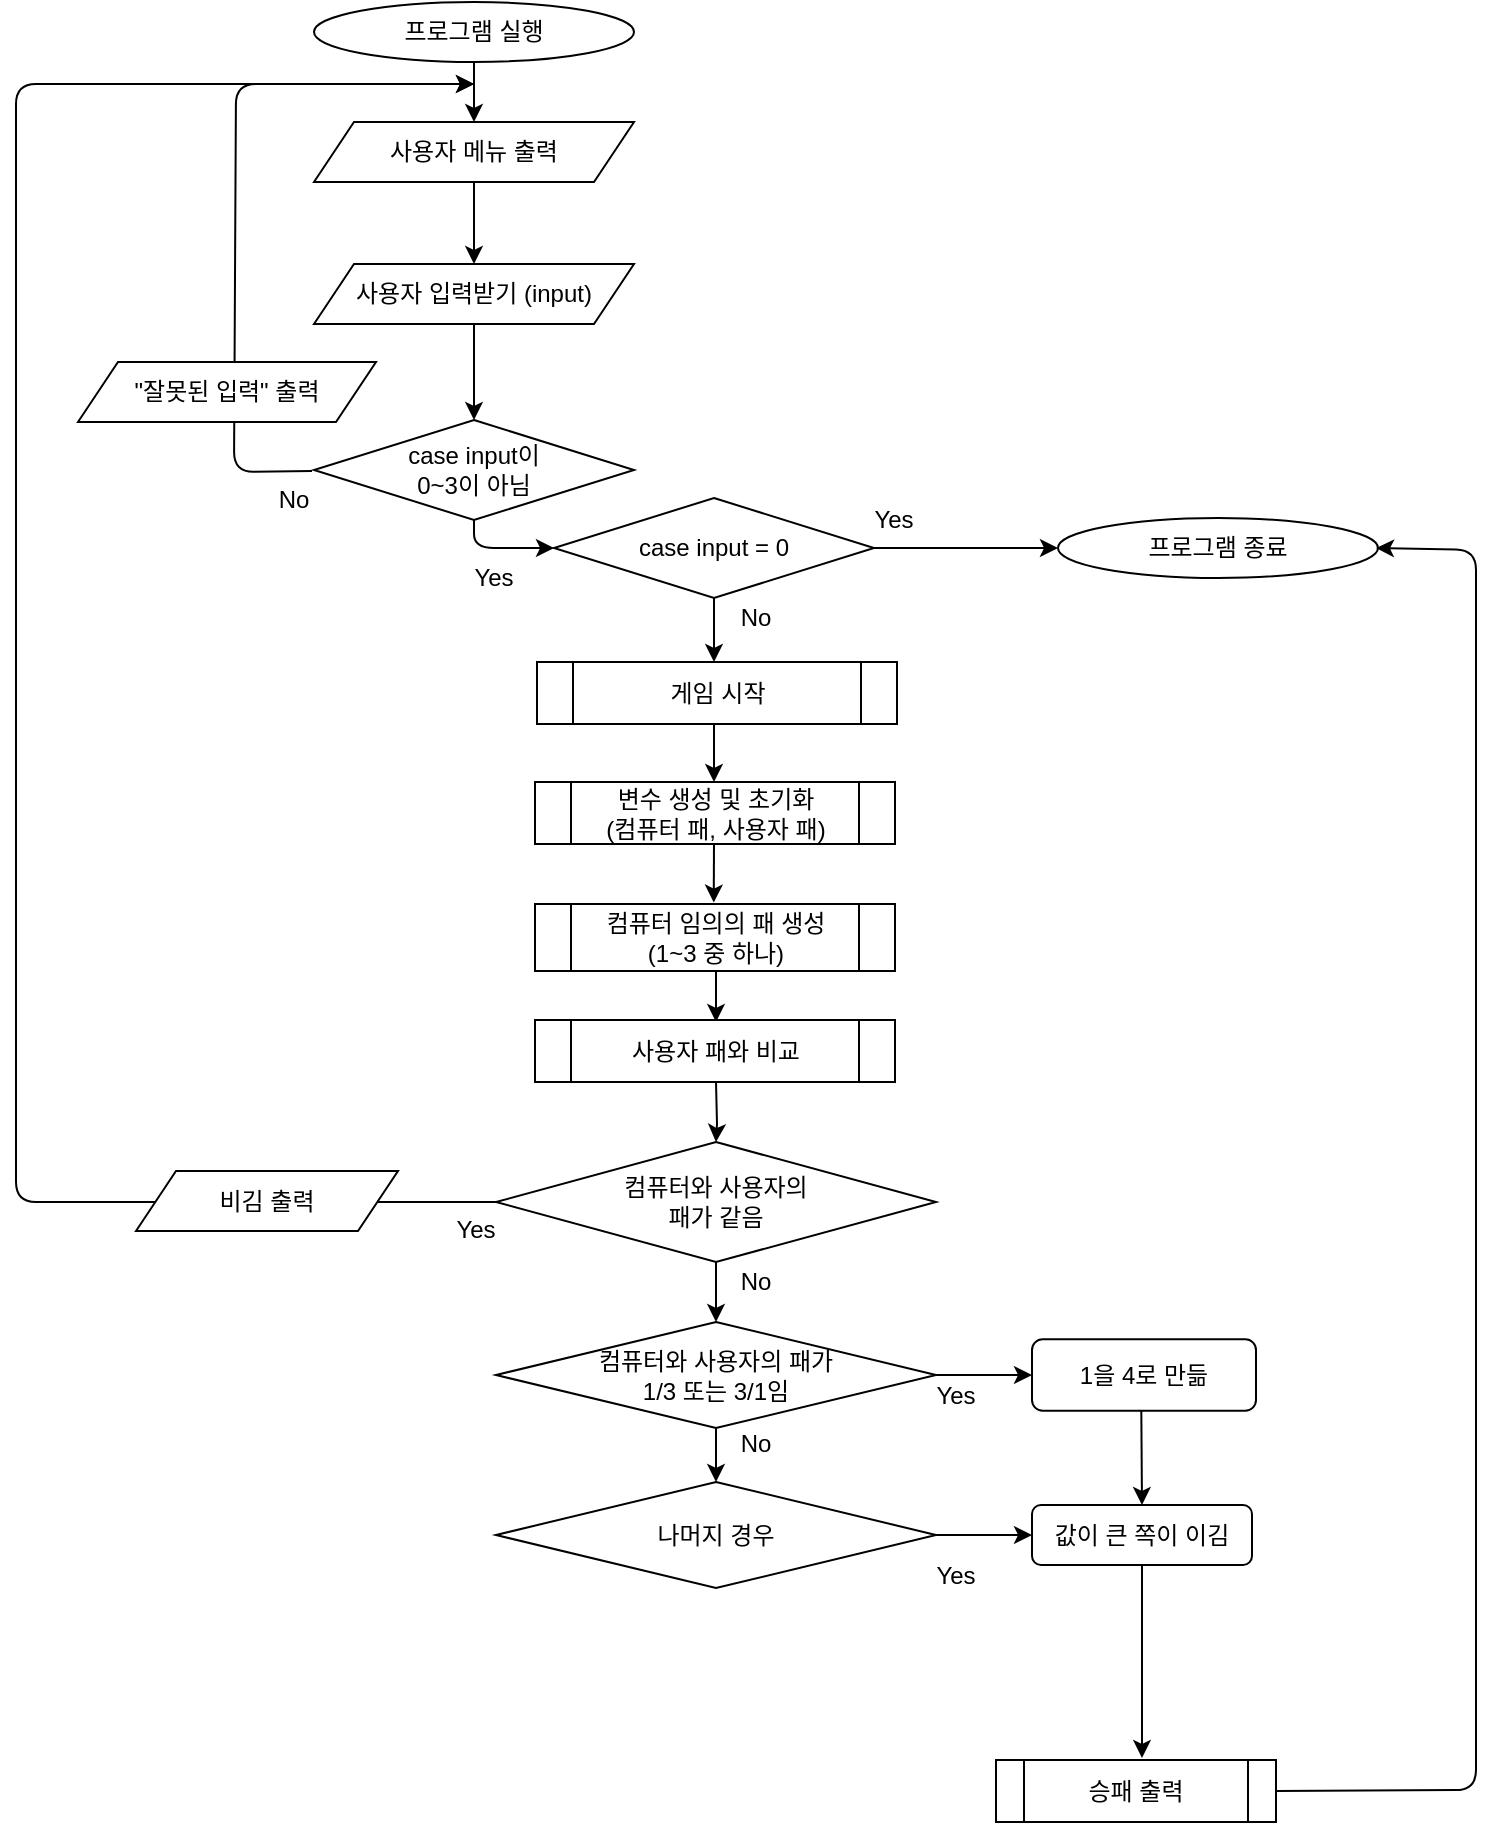 <mxfile version="15.4.2" type="github"><diagram id="C5RBs43oDa-KdzZeNtuy" name="Page-1"><mxGraphModel dx="1666" dy="769" grid="1" gridSize="10" guides="1" tooltips="1" connect="1" arrows="1" fold="1" page="1" pageScale="1" pageWidth="827" pageHeight="1169" math="0" shadow="0"><root><mxCell id="WIyWlLk6GJQsqaUBKTNV-0"/><mxCell id="WIyWlLk6GJQsqaUBKTNV-1" parent="WIyWlLk6GJQsqaUBKTNV-0"/><mxCell id="wrmkeq0CH1wcc1o3O_WX-75" value="" style="edgeStyle=orthogonalEdgeStyle;rounded=0;orthogonalLoop=1;jettySize=auto;html=1;" parent="WIyWlLk6GJQsqaUBKTNV-1" source="wrmkeq0CH1wcc1o3O_WX-0" target="wrmkeq0CH1wcc1o3O_WX-74" edge="1"><mxGeometry relative="1" as="geometry"/></mxCell><mxCell id="wrmkeq0CH1wcc1o3O_WX-0" value="프로그램 실행" style="ellipse;whiteSpace=wrap;html=1;" parent="WIyWlLk6GJQsqaUBKTNV-1" vertex="1"><mxGeometry x="189" y="39" width="160" height="30" as="geometry"/></mxCell><mxCell id="wrmkeq0CH1wcc1o3O_WX-3" value="&lt;font style=&quot;font-size: 12px&quot;&gt;case input이 &lt;br&gt;0~3이 아님&lt;br&gt;&lt;/font&gt;" style="rhombus;whiteSpace=wrap;html=1;" parent="WIyWlLk6GJQsqaUBKTNV-1" vertex="1"><mxGeometry x="189" y="248" width="160" height="50" as="geometry"/></mxCell><mxCell id="wrmkeq0CH1wcc1o3O_WX-5" value="" style="endArrow=classic;html=1;" parent="WIyWlLk6GJQsqaUBKTNV-1" edge="1"><mxGeometry width="50" height="50" relative="1" as="geometry"><mxPoint x="188" y="273.5" as="sourcePoint"/><mxPoint x="269" y="80" as="targetPoint"/><Array as="points"><mxPoint x="149" y="274"/><mxPoint x="150" y="80"/></Array></mxGeometry></mxCell><mxCell id="wrmkeq0CH1wcc1o3O_WX-12" value="" style="endArrow=classic;html=1;exitX=0.5;exitY=1;exitDx=0;exitDy=0;entryX=0;entryY=0.5;entryDx=0;entryDy=0;" parent="WIyWlLk6GJQsqaUBKTNV-1" source="wrmkeq0CH1wcc1o3O_WX-3" target="wrmkeq0CH1wcc1o3O_WX-44" edge="1"><mxGeometry width="50" height="50" relative="1" as="geometry"><mxPoint x="549" y="228" as="sourcePoint"/><mxPoint x="549" y="255" as="targetPoint"/><Array as="points"><mxPoint x="269" y="312"/></Array></mxGeometry></mxCell><mxCell id="wrmkeq0CH1wcc1o3O_WX-13" value="" style="endArrow=classic;html=1;exitX=0.5;exitY=1;exitDx=0;exitDy=0;entryX=0.5;entryY=0;entryDx=0;entryDy=0;" parent="WIyWlLk6GJQsqaUBKTNV-1" edge="1"><mxGeometry width="50" height="50" relative="1" as="geometry"><mxPoint x="389.0" y="336" as="sourcePoint"/><mxPoint x="389" y="369" as="targetPoint"/><Array as="points"/></mxGeometry></mxCell><mxCell id="wrmkeq0CH1wcc1o3O_WX-27" value="No" style="text;html=1;strokeColor=none;fillColor=none;align=center;verticalAlign=middle;whiteSpace=wrap;rounded=0;" parent="WIyWlLk6GJQsqaUBKTNV-1" vertex="1"><mxGeometry x="159" y="278" width="40" height="20" as="geometry"/></mxCell><mxCell id="wrmkeq0CH1wcc1o3O_WX-34" value="Yes" style="text;html=1;strokeColor=none;fillColor=none;align=center;verticalAlign=middle;whiteSpace=wrap;rounded=0;" parent="WIyWlLk6GJQsqaUBKTNV-1" vertex="1"><mxGeometry x="259" y="317" width="40" height="20" as="geometry"/></mxCell><mxCell id="wrmkeq0CH1wcc1o3O_WX-35" value="Yes" style="text;html=1;strokeColor=none;fillColor=none;align=center;verticalAlign=middle;whiteSpace=wrap;rounded=0;" parent="WIyWlLk6GJQsqaUBKTNV-1" vertex="1"><mxGeometry x="459" y="288" width="40" height="20" as="geometry"/></mxCell><mxCell id="wrmkeq0CH1wcc1o3O_WX-44" value="case input = 0" style="rhombus;whiteSpace=wrap;html=1;" parent="WIyWlLk6GJQsqaUBKTNV-1" vertex="1"><mxGeometry x="309" y="287" width="160" height="50" as="geometry"/></mxCell><mxCell id="wrmkeq0CH1wcc1o3O_WX-49" value="No" style="text;html=1;strokeColor=none;fillColor=none;align=center;verticalAlign=middle;whiteSpace=wrap;rounded=0;" parent="WIyWlLk6GJQsqaUBKTNV-1" vertex="1"><mxGeometry x="390" y="337" width="40" height="20" as="geometry"/></mxCell><mxCell id="wrmkeq0CH1wcc1o3O_WX-50" value="" style="endArrow=classic;html=1;exitX=1;exitY=0.5;exitDx=0;exitDy=0;entryX=0;entryY=0.5;entryDx=0;entryDy=0;" parent="WIyWlLk6GJQsqaUBKTNV-1" target="wrmkeq0CH1wcc1o3O_WX-53" edge="1"><mxGeometry width="50" height="50" relative="1" as="geometry"><mxPoint x="469" y="312" as="sourcePoint"/><mxPoint x="699" y="312" as="targetPoint"/><Array as="points"><mxPoint x="509" y="312"/></Array></mxGeometry></mxCell><mxCell id="wrmkeq0CH1wcc1o3O_WX-53" value="프로그램 종료" style="ellipse;whiteSpace=wrap;html=1;" parent="WIyWlLk6GJQsqaUBKTNV-1" vertex="1"><mxGeometry x="561" y="297" width="160" height="30" as="geometry"/></mxCell><mxCell id="9fOu5umkdslqVChfXTIq-0" value="" style="edgeStyle=orthogonalEdgeStyle;rounded=0;orthogonalLoop=1;jettySize=auto;html=1;" parent="WIyWlLk6GJQsqaUBKTNV-1" target="wrmkeq0CH1wcc1o3O_WX-96" edge="1"><mxGeometry relative="1" as="geometry"><mxPoint x="390" y="579" as="sourcePoint"/></mxGeometry></mxCell><mxCell id="wrmkeq0CH1wcc1o3O_WX-60" value="" style="endArrow=classic;html=1;exitX=0;exitY=0.5;exitDx=0;exitDy=0;" parent="WIyWlLk6GJQsqaUBKTNV-1" source="wrmkeq0CH1wcc1o3O_WX-96" edge="1"><mxGeometry width="50" height="50" relative="1" as="geometry"><mxPoint x="509" y="681" as="sourcePoint"/><mxPoint x="269" y="80" as="targetPoint"/><Array as="points"><mxPoint x="40" y="639"/><mxPoint x="40" y="388"/><mxPoint x="40" y="80"/><mxPoint x="180" y="80"/></Array></mxGeometry></mxCell><mxCell id="wrmkeq0CH1wcc1o3O_WX-63" value="Yes" style="text;html=1;strokeColor=none;fillColor=none;align=center;verticalAlign=middle;whiteSpace=wrap;rounded=0;" parent="WIyWlLk6GJQsqaUBKTNV-1" vertex="1"><mxGeometry x="250" y="642" width="40" height="21" as="geometry"/></mxCell><mxCell id="9fOu5umkdslqVChfXTIq-42" value="" style="edgeStyle=orthogonalEdgeStyle;rounded=0;orthogonalLoop=1;jettySize=auto;html=1;entryX=0.493;entryY=-0.006;entryDx=0;entryDy=0;entryPerimeter=0;" parent="WIyWlLk6GJQsqaUBKTNV-1" edge="1"><mxGeometry relative="1" as="geometry"><mxPoint x="389" y="459" as="sourcePoint"/><mxPoint x="388.88" y="489.296" as="targetPoint"/></mxGeometry></mxCell><mxCell id="9fOu5umkdslqVChfXTIq-39" value="" style="edgeStyle=orthogonalEdgeStyle;rounded=0;orthogonalLoop=1;jettySize=auto;html=1;" parent="WIyWlLk6GJQsqaUBKTNV-1" source="wrmkeq0CH1wcc1o3O_WX-74" target="9fOu5umkdslqVChfXTIq-10" edge="1"><mxGeometry relative="1" as="geometry"/></mxCell><mxCell id="wrmkeq0CH1wcc1o3O_WX-74" value="사용자 메뉴 출력" style="shape=parallelogram;perimeter=parallelogramPerimeter;whiteSpace=wrap;html=1;fixedSize=1;" parent="WIyWlLk6GJQsqaUBKTNV-1" vertex="1"><mxGeometry x="189" y="99" width="160" height="30" as="geometry"/></mxCell><mxCell id="wrmkeq0CH1wcc1o3O_WX-92" value="" style="endArrow=classic;html=1;exitX=1;exitY=0.5;exitDx=0;exitDy=0;" parent="WIyWlLk6GJQsqaUBKTNV-1" source="2BvWaV861vkguKEK1as5-0" edge="1"><mxGeometry width="50" height="50" relative="1" as="geometry"><mxPoint x="710" y="933" as="sourcePoint"/><mxPoint x="720" y="312" as="targetPoint"/><Array as="points"><mxPoint x="770" y="933"/><mxPoint x="770" y="313"/></Array></mxGeometry></mxCell><mxCell id="wrmkeq0CH1wcc1o3O_WX-94" value="" style="endArrow=classic;html=1;exitX=0.488;exitY=0.996;exitDx=0;exitDy=0;entryX=0.5;entryY=0;entryDx=0;entryDy=0;exitPerimeter=0;" parent="WIyWlLk6GJQsqaUBKTNV-1" source="9fOu5umkdslqVChfXTIq-30" target="9fOu5umkdslqVChfXTIq-8" edge="1"><mxGeometry width="50" height="50" relative="1" as="geometry"><mxPoint x="658.0" y="727" as="sourcePoint"/><mxPoint x="690" y="917" as="targetPoint"/><Array as="points"/></mxGeometry></mxCell><mxCell id="9fOu5umkdslqVChfXTIq-2" value="" style="edgeStyle=orthogonalEdgeStyle;rounded=0;orthogonalLoop=1;jettySize=auto;html=1;" parent="WIyWlLk6GJQsqaUBKTNV-1" source="wrmkeq0CH1wcc1o3O_WX-96" target="9fOu5umkdslqVChfXTIq-1" edge="1"><mxGeometry relative="1" as="geometry"/></mxCell><mxCell id="wrmkeq0CH1wcc1o3O_WX-96" value="컴퓨터와 사용자의&lt;br&gt;패가 같음" style="rhombus;whiteSpace=wrap;html=1;" parent="WIyWlLk6GJQsqaUBKTNV-1" vertex="1"><mxGeometry x="280" y="609" width="220" height="60" as="geometry"/></mxCell><mxCell id="wrmkeq0CH1wcc1o3O_WX-98" value="" style="endArrow=classic;html=1;exitX=0.5;exitY=1;exitDx=0;exitDy=0;entryX=0.5;entryY=0;entryDx=0;entryDy=0;" parent="WIyWlLk6GJQsqaUBKTNV-1" edge="1"><mxGeometry width="50" height="50" relative="1" as="geometry"><mxPoint x="389" y="399" as="sourcePoint"/><mxPoint x="389" y="429" as="targetPoint"/><Array as="points"/></mxGeometry></mxCell><mxCell id="wrmkeq0CH1wcc1o3O_WX-101" value="" style="endArrow=classic;html=1;exitX=0.5;exitY=1;exitDx=0;exitDy=0;entryX=0.5;entryY=0;entryDx=0;entryDy=0;" parent="WIyWlLk6GJQsqaUBKTNV-1" edge="1"><mxGeometry width="50" height="50" relative="1" as="geometry"><mxPoint x="390" y="523.5" as="sourcePoint"/><mxPoint x="390" y="549" as="targetPoint"/><Array as="points"/></mxGeometry></mxCell><mxCell id="9fOu5umkdslqVChfXTIq-5" value="" style="edgeStyle=orthogonalEdgeStyle;rounded=0;orthogonalLoop=1;jettySize=auto;html=1;entryX=0;entryY=0.5;entryDx=0;entryDy=0;exitX=1;exitY=0.5;exitDx=0;exitDy=0;" parent="WIyWlLk6GJQsqaUBKTNV-1" source="9fOu5umkdslqVChfXTIq-1" target="9fOu5umkdslqVChfXTIq-30" edge="1"><mxGeometry relative="1" as="geometry"><mxPoint x="539" y="727" as="targetPoint"/><Array as="points"><mxPoint x="510" y="726"/><mxPoint x="510" y="726"/></Array></mxGeometry></mxCell><mxCell id="9fOu5umkdslqVChfXTIq-1" value="컴퓨터와 사용자의 패가 &lt;br&gt;1/3 또는 3/1임" style="rhombus;whiteSpace=wrap;html=1;" parent="WIyWlLk6GJQsqaUBKTNV-1" vertex="1"><mxGeometry x="280" y="699" width="220" height="53" as="geometry"/></mxCell><mxCell id="9fOu5umkdslqVChfXTIq-3" value="No" style="text;html=1;strokeColor=none;fillColor=none;align=center;verticalAlign=middle;whiteSpace=wrap;rounded=0;" parent="WIyWlLk6GJQsqaUBKTNV-1" vertex="1"><mxGeometry x="390" y="669" width="40" height="20" as="geometry"/></mxCell><mxCell id="9fOu5umkdslqVChfXTIq-8" value="값이 큰 쪽이 이김" style="rounded=1;whiteSpace=wrap;html=1;" parent="WIyWlLk6GJQsqaUBKTNV-1" vertex="1"><mxGeometry x="548" y="790.5" width="110" height="30" as="geometry"/></mxCell><mxCell id="9fOu5umkdslqVChfXTIq-38" value="" style="edgeStyle=orthogonalEdgeStyle;rounded=0;orthogonalLoop=1;jettySize=auto;html=1;" parent="WIyWlLk6GJQsqaUBKTNV-1" source="9fOu5umkdslqVChfXTIq-10" target="wrmkeq0CH1wcc1o3O_WX-3" edge="1"><mxGeometry relative="1" as="geometry"/></mxCell><mxCell id="9fOu5umkdslqVChfXTIq-10" value="사용자 입력받기 (input)" style="shape=parallelogram;perimeter=parallelogramPerimeter;whiteSpace=wrap;html=1;fixedSize=1;" parent="WIyWlLk6GJQsqaUBKTNV-1" vertex="1"><mxGeometry x="189" y="170" width="160" height="30" as="geometry"/></mxCell><mxCell id="9fOu5umkdslqVChfXTIq-12" value="Yes" style="text;html=1;strokeColor=none;fillColor=none;align=center;verticalAlign=middle;whiteSpace=wrap;rounded=0;" parent="WIyWlLk6GJQsqaUBKTNV-1" vertex="1"><mxGeometry x="490" y="725" width="40" height="21" as="geometry"/></mxCell><mxCell id="9fOu5umkdslqVChfXTIq-13" value="Yes" style="text;html=1;strokeColor=none;fillColor=none;align=center;verticalAlign=middle;whiteSpace=wrap;rounded=0;" parent="WIyWlLk6GJQsqaUBKTNV-1" vertex="1"><mxGeometry x="490" y="815" width="40" height="21" as="geometry"/></mxCell><mxCell id="9fOu5umkdslqVChfXTIq-14" value="No" style="text;html=1;strokeColor=none;fillColor=none;align=center;verticalAlign=middle;whiteSpace=wrap;rounded=0;" parent="WIyWlLk6GJQsqaUBKTNV-1" vertex="1"><mxGeometry x="390" y="750" width="40" height="20" as="geometry"/></mxCell><mxCell id="9fOu5umkdslqVChfXTIq-16" value="" style="endArrow=classic;html=1;exitX=0.5;exitY=1;exitDx=0;exitDy=0;" parent="WIyWlLk6GJQsqaUBKTNV-1" source="9fOu5umkdslqVChfXTIq-8" edge="1"><mxGeometry width="50" height="50" relative="1" as="geometry"><mxPoint x="668" y="737.0" as="sourcePoint"/><mxPoint x="603" y="917" as="targetPoint"/><Array as="points"><mxPoint x="603" y="887"/></Array></mxGeometry></mxCell><mxCell id="9fOu5umkdslqVChfXTIq-18" value="&quot;잘못된 입력&quot; 출력" style="shape=parallelogram;perimeter=parallelogramPerimeter;whiteSpace=wrap;html=1;fixedSize=1;" parent="WIyWlLk6GJQsqaUBKTNV-1" vertex="1"><mxGeometry x="71" y="219" width="149" height="30" as="geometry"/></mxCell><mxCell id="9fOu5umkdslqVChfXTIq-29" value="나머지 경우" style="rhombus;whiteSpace=wrap;html=1;" parent="WIyWlLk6GJQsqaUBKTNV-1" vertex="1"><mxGeometry x="280" y="779" width="220" height="53" as="geometry"/></mxCell><mxCell id="9fOu5umkdslqVChfXTIq-30" value="1을 4로 만듦" style="rounded=1;whiteSpace=wrap;html=1;" parent="WIyWlLk6GJQsqaUBKTNV-1" vertex="1"><mxGeometry x="548" y="707.63" width="112" height="35.75" as="geometry"/></mxCell><mxCell id="9fOu5umkdslqVChfXTIq-36" value="" style="endArrow=classic;html=1;exitX=0.5;exitY=1;exitDx=0;exitDy=0;entryX=0.5;entryY=0;entryDx=0;entryDy=0;" parent="WIyWlLk6GJQsqaUBKTNV-1" source="9fOu5umkdslqVChfXTIq-1" target="9fOu5umkdslqVChfXTIq-29" edge="1"><mxGeometry width="50" height="50" relative="1" as="geometry"><mxPoint x="400" y="537" as="sourcePoint"/><mxPoint x="400" y="567" as="targetPoint"/><Array as="points"/></mxGeometry></mxCell><mxCell id="9fOu5umkdslqVChfXTIq-44" value="" style="edgeStyle=orthogonalEdgeStyle;rounded=0;orthogonalLoop=1;jettySize=auto;html=1;entryX=0;entryY=0.5;entryDx=0;entryDy=0;exitX=1;exitY=0.5;exitDx=0;exitDy=0;" parent="WIyWlLk6GJQsqaUBKTNV-1" source="9fOu5umkdslqVChfXTIq-29" target="9fOu5umkdslqVChfXTIq-8" edge="1"><mxGeometry relative="1" as="geometry"><mxPoint x="500" y="810" as="sourcePoint"/><mxPoint x="539.05" y="813.38" as="targetPoint"/><Array as="points"/></mxGeometry></mxCell><mxCell id="9fOu5umkdslqVChfXTIq-45" value="사용자 패와 비교" style="shape=process;whiteSpace=wrap;html=1;backgroundOutline=1;" parent="WIyWlLk6GJQsqaUBKTNV-1" vertex="1"><mxGeometry x="299.5" y="548" width="180" height="31" as="geometry"/></mxCell><mxCell id="9fOu5umkdslqVChfXTIq-46" value="&lt;span&gt;게임 시작&lt;/span&gt;" style="shape=process;whiteSpace=wrap;html=1;backgroundOutline=1;" parent="WIyWlLk6GJQsqaUBKTNV-1" vertex="1"><mxGeometry x="300.5" y="369" width="180" height="31" as="geometry"/></mxCell><mxCell id="9fOu5umkdslqVChfXTIq-47" value="변수 생성 및 초기화&lt;br&gt;(컴퓨터 패, 사용자 패)" style="shape=process;whiteSpace=wrap;html=1;backgroundOutline=1;" parent="WIyWlLk6GJQsqaUBKTNV-1" vertex="1"><mxGeometry x="299.5" y="429" width="180" height="31" as="geometry"/></mxCell><mxCell id="9fOu5umkdslqVChfXTIq-48" value="컴퓨터 임의의 패 생성&lt;br&gt;(1~3 중 하나)" style="shape=process;whiteSpace=wrap;html=1;backgroundOutline=1;" parent="WIyWlLk6GJQsqaUBKTNV-1" vertex="1"><mxGeometry x="299.5" y="490" width="180" height="33.5" as="geometry"/></mxCell><mxCell id="9fOu5umkdslqVChfXTIq-75" value="비김 출력" style="shape=parallelogram;perimeter=parallelogramPerimeter;whiteSpace=wrap;html=1;fixedSize=1;" parent="WIyWlLk6GJQsqaUBKTNV-1" vertex="1"><mxGeometry x="100" y="623.5" width="131" height="30" as="geometry"/></mxCell><mxCell id="2BvWaV861vkguKEK1as5-0" value="승패 출력" style="shape=process;whiteSpace=wrap;html=1;backgroundOutline=1;" parent="WIyWlLk6GJQsqaUBKTNV-1" vertex="1"><mxGeometry x="530" y="918" width="140" height="31" as="geometry"/></mxCell></root></mxGraphModel></diagram></mxfile>